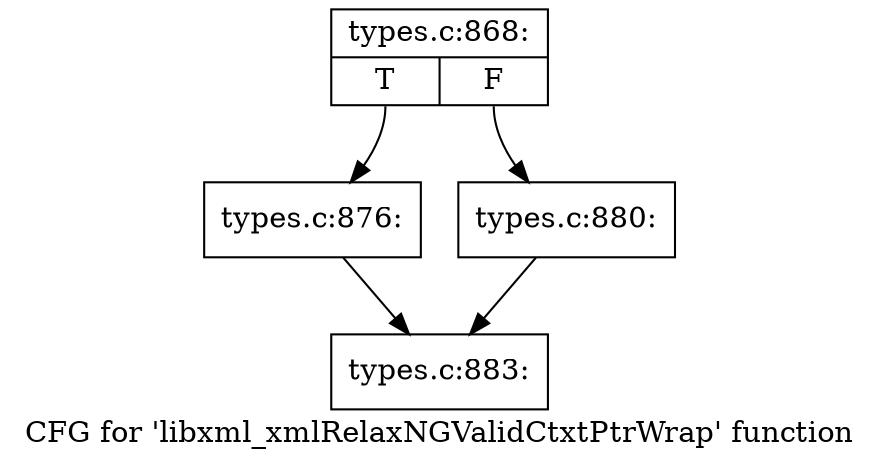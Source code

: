 digraph "CFG for 'libxml_xmlRelaxNGValidCtxtPtrWrap' function" {
	label="CFG for 'libxml_xmlRelaxNGValidCtxtPtrWrap' function";

	Node0x4364120 [shape=record,label="{types.c:868:|{<s0>T|<s1>F}}"];
	Node0x4364120:s0 -> Node0x43ff5f0;
	Node0x4364120:s1 -> Node0x43ff640;
	Node0x43ff5f0 [shape=record,label="{types.c:876:}"];
	Node0x43ff5f0 -> Node0x4364450;
	Node0x43ff640 [shape=record,label="{types.c:880:}"];
	Node0x43ff640 -> Node0x4364450;
	Node0x4364450 [shape=record,label="{types.c:883:}"];
}
